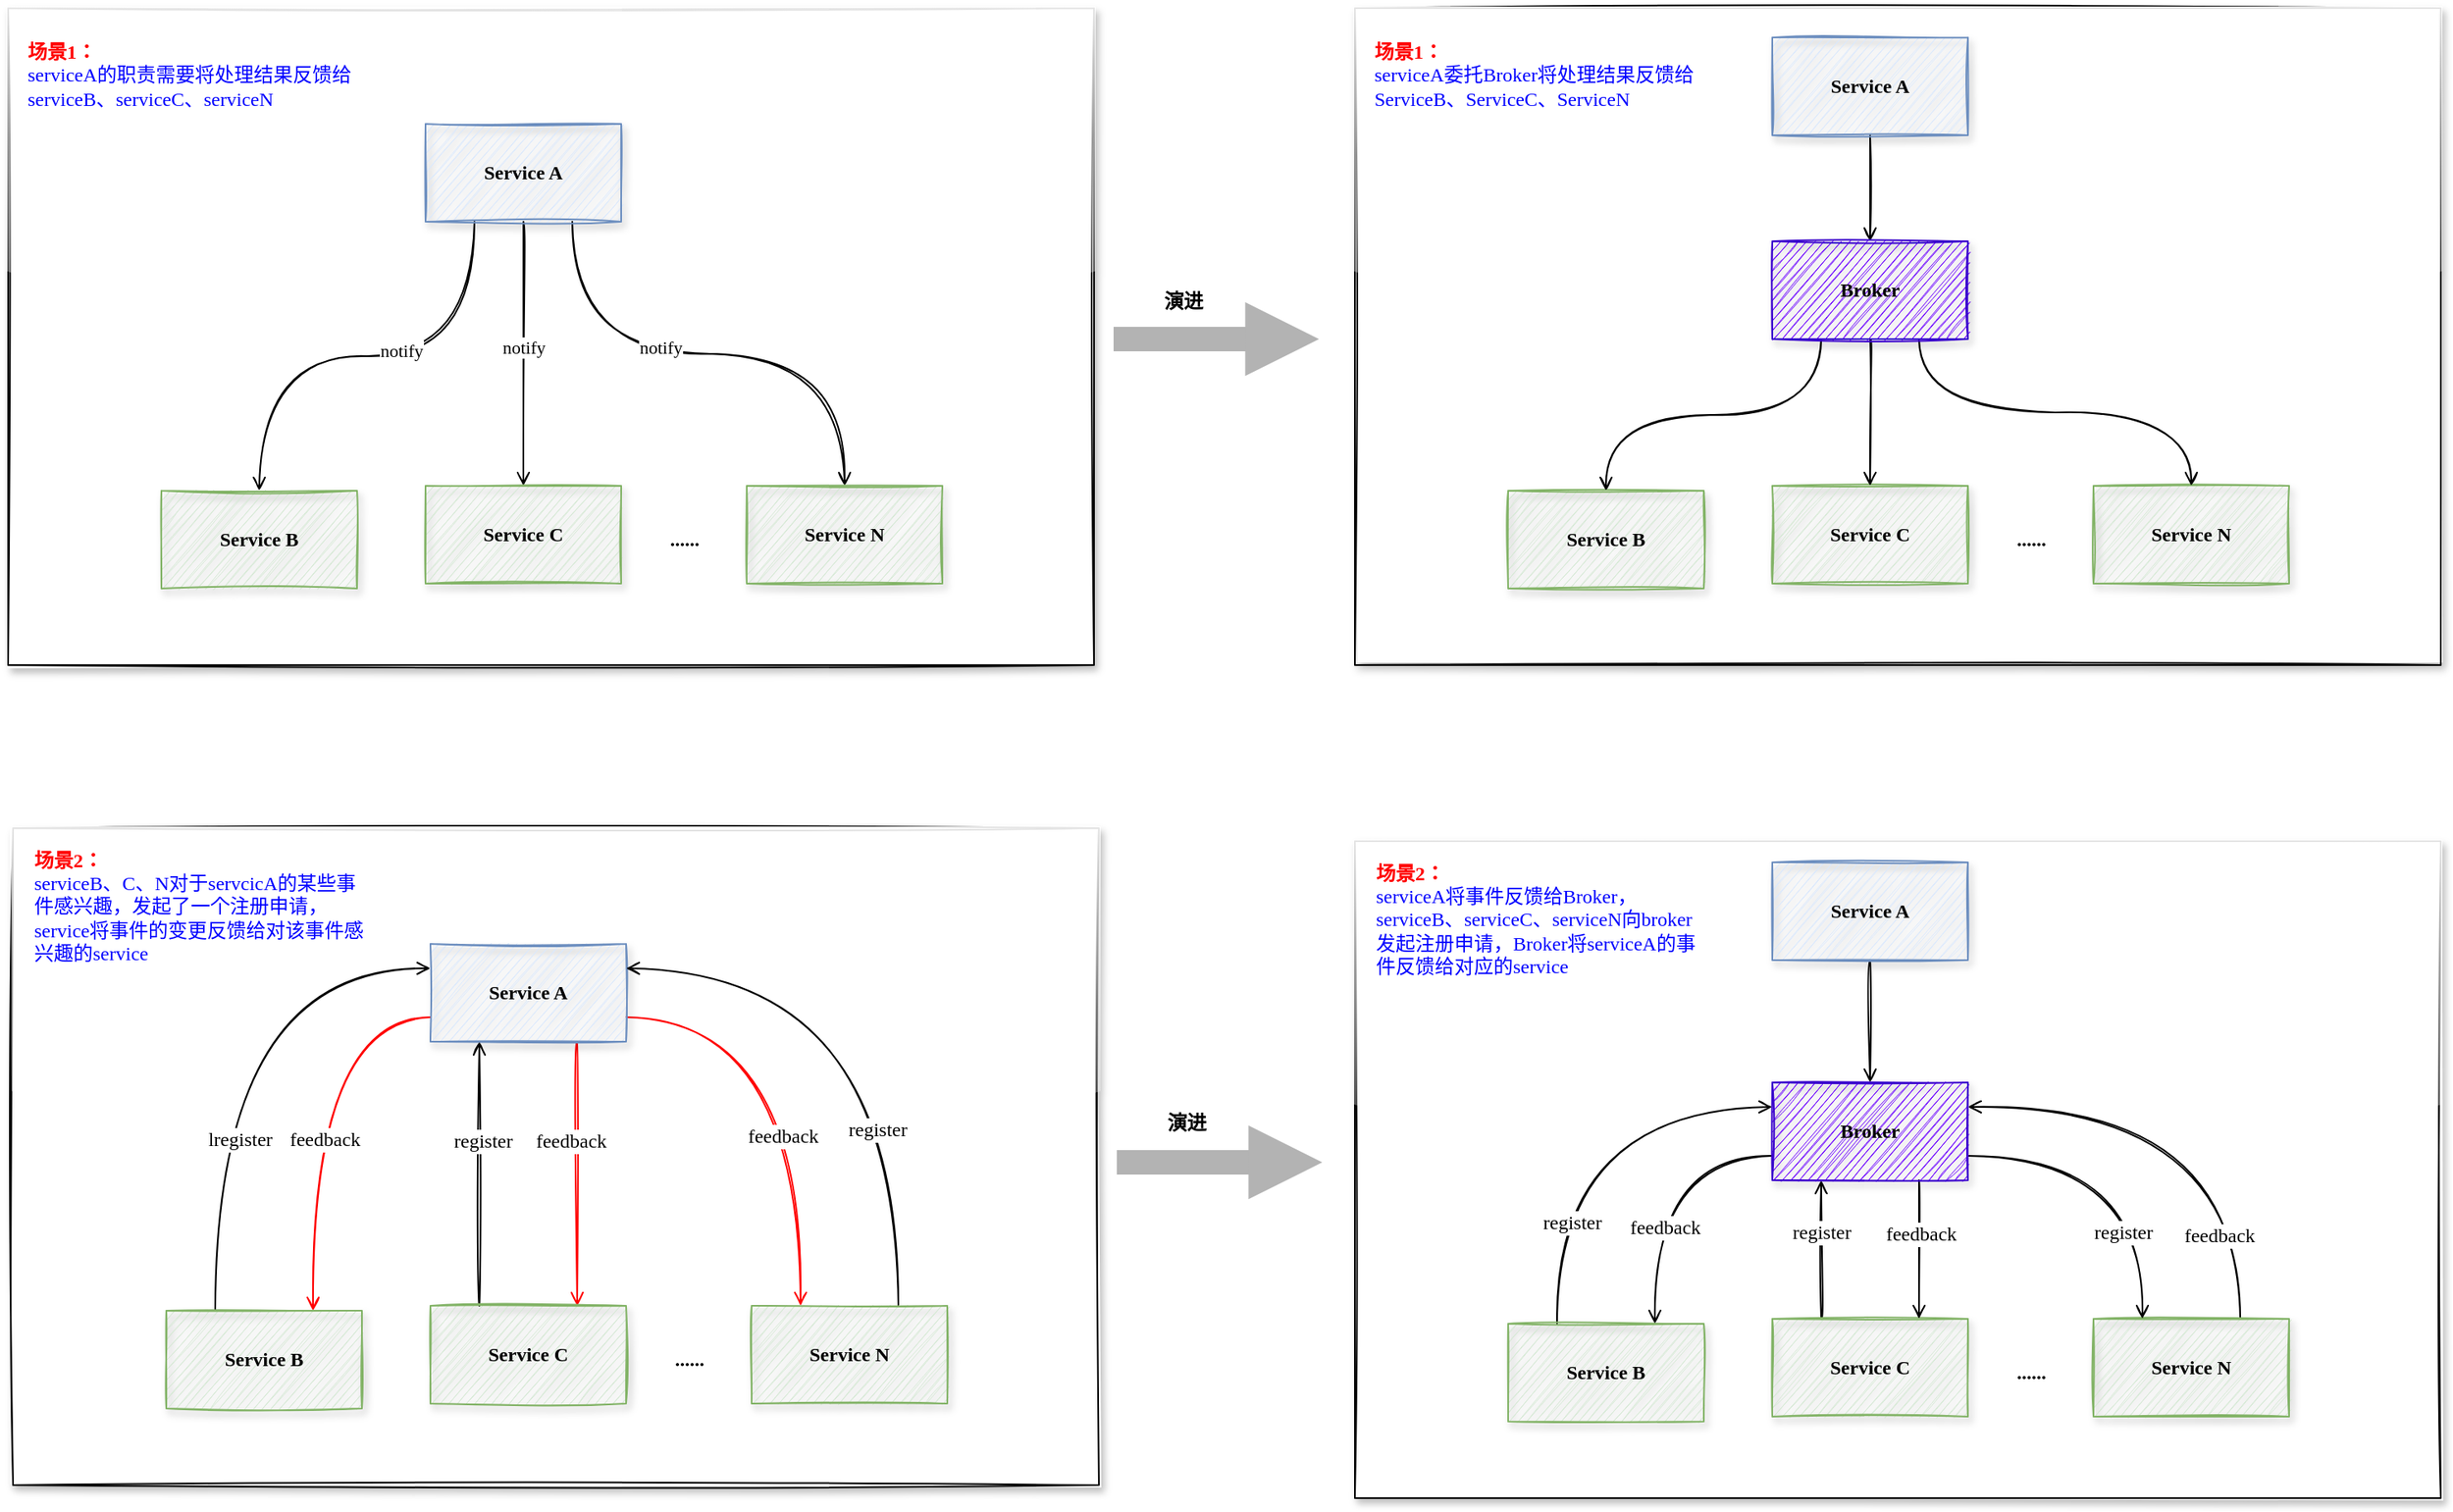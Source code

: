 <mxfile version="20.3.2" type="github">
  <diagram id="xd_ivLJh1A_-zqhclp_y" name="Page-1">
    <mxGraphModel dx="788" dy="445" grid="0" gridSize="10" guides="1" tooltips="1" connect="1" arrows="1" fold="1" page="1" pageScale="1" pageWidth="827" pageHeight="1169" math="0" shadow="0">
      <root>
        <mxCell id="0" />
        <mxCell id="1" parent="0" />
        <mxCell id="wBiFnpuhDJ96sovLaJxK-18" value="" style="rounded=0;whiteSpace=wrap;html=1;shadow=1;sketch=1;fontFamily=Indie Flower;fontSource=https%3A%2F%2Ffonts.googleapis.com%2Fcss%3Ffamily%3DIndie%2BFlower;glass=1;" vertex="1" parent="1">
          <mxGeometry x="84" y="40" width="666" height="403" as="geometry" />
        </mxCell>
        <mxCell id="wBiFnpuhDJ96sovLaJxK-11" style="edgeStyle=orthogonalEdgeStyle;orthogonalLoop=1;jettySize=auto;html=1;exitX=0.25;exitY=1;exitDx=0;exitDy=0;entryX=0.5;entryY=0;entryDx=0;entryDy=0;fontFamily=Indie Flower;fontSource=https%3A%2F%2Ffonts.googleapis.com%2Fcss%3Ffamily%3DIndie%2BFlower;endArrow=open;endFill=0;curved=1;sketch=1;shadow=0;" edge="1" parent="1" source="wBiFnpuhDJ96sovLaJxK-5" target="wBiFnpuhDJ96sovLaJxK-6">
          <mxGeometry relative="1" as="geometry" />
        </mxCell>
        <mxCell id="wBiFnpuhDJ96sovLaJxK-15" value="notify" style="edgeLabel;html=1;align=center;verticalAlign=middle;resizable=0;points=[];fontFamily=Indie Flower;" vertex="1" connectable="0" parent="wBiFnpuhDJ96sovLaJxK-11">
          <mxGeometry x="-0.143" y="-4" relative="1" as="geometry">
            <mxPoint as="offset" />
          </mxGeometry>
        </mxCell>
        <mxCell id="wBiFnpuhDJ96sovLaJxK-12" style="edgeStyle=orthogonalEdgeStyle;curved=1;sketch=1;orthogonalLoop=1;jettySize=auto;html=1;exitX=0.5;exitY=1;exitDx=0;exitDy=0;shadow=0;fontFamily=Indie Flower;fontSource=https%3A%2F%2Ffonts.googleapis.com%2Fcss%3Ffamily%3DIndie%2BFlower;endArrow=open;endFill=0;" edge="1" parent="1" source="wBiFnpuhDJ96sovLaJxK-5" target="wBiFnpuhDJ96sovLaJxK-9">
          <mxGeometry relative="1" as="geometry" />
        </mxCell>
        <mxCell id="wBiFnpuhDJ96sovLaJxK-16" value="notify" style="edgeLabel;html=1;align=center;verticalAlign=middle;resizable=0;points=[];fontFamily=Indie Flower;" vertex="1" connectable="0" parent="wBiFnpuhDJ96sovLaJxK-12">
          <mxGeometry x="-0.086" y="-1" relative="1" as="geometry">
            <mxPoint x="1" y="3" as="offset" />
          </mxGeometry>
        </mxCell>
        <mxCell id="wBiFnpuhDJ96sovLaJxK-13" style="edgeStyle=orthogonalEdgeStyle;curved=1;sketch=1;orthogonalLoop=1;jettySize=auto;html=1;exitX=0.75;exitY=1;exitDx=0;exitDy=0;shadow=0;fontFamily=Indie Flower;fontSource=https%3A%2F%2Ffonts.googleapis.com%2Fcss%3Ffamily%3DIndie%2BFlower;endArrow=open;endFill=0;" edge="1" parent="1" source="wBiFnpuhDJ96sovLaJxK-5" target="wBiFnpuhDJ96sovLaJxK-10">
          <mxGeometry relative="1" as="geometry" />
        </mxCell>
        <mxCell id="wBiFnpuhDJ96sovLaJxK-17" value="notify" style="edgeLabel;html=1;align=center;verticalAlign=middle;resizable=0;points=[];fontFamily=Indie Flower;" vertex="1" connectable="0" parent="wBiFnpuhDJ96sovLaJxK-13">
          <mxGeometry x="-0.089" relative="1" as="geometry">
            <mxPoint x="-15" y="-4" as="offset" />
          </mxGeometry>
        </mxCell>
        <mxCell id="wBiFnpuhDJ96sovLaJxK-5" value="&lt;b&gt;Service A&lt;/b&gt;" style="rounded=0;whiteSpace=wrap;html=1;fillColor=#dae8fc;strokeColor=#6c8ebf;sketch=1;shadow=1;fontFamily=Indie Flower;fontSource=https%3A%2F%2Ffonts.googleapis.com%2Fcss%3Ffamily%3DIndie%2BFlower;" vertex="1" parent="1">
          <mxGeometry x="340" y="111" width="120" height="60" as="geometry" />
        </mxCell>
        <mxCell id="wBiFnpuhDJ96sovLaJxK-6" value="&lt;b&gt;&lt;font data-font-src=&quot;https://fonts.googleapis.com/css?family=Indie+Flower&quot; face=&quot;Indie Flower&quot;&gt;Service B&lt;/font&gt;&lt;/b&gt;" style="rounded=0;whiteSpace=wrap;html=1;sketch=1;shadow=1;fillColor=#d5e8d4;strokeColor=#82b366;" vertex="1" parent="1">
          <mxGeometry x="178" y="336" width="120" height="60" as="geometry" />
        </mxCell>
        <mxCell id="wBiFnpuhDJ96sovLaJxK-9" value="&lt;b&gt;&lt;font data-font-src=&quot;https://fonts.googleapis.com/css?family=Indie+Flower&quot; face=&quot;Indie Flower&quot;&gt;Service C&lt;/font&gt;&lt;/b&gt;" style="rounded=0;whiteSpace=wrap;html=1;sketch=1;shadow=1;fillColor=#d5e8d4;strokeColor=#82b366;" vertex="1" parent="1">
          <mxGeometry x="340" y="333" width="120" height="60" as="geometry" />
        </mxCell>
        <mxCell id="wBiFnpuhDJ96sovLaJxK-10" value="&lt;b&gt;&lt;font data-font-src=&quot;https://fonts.googleapis.com/css?family=Indie+Flower&quot; face=&quot;Indie Flower&quot;&gt;Service N&lt;/font&gt;&lt;/b&gt;" style="rounded=0;whiteSpace=wrap;html=1;sketch=1;shadow=1;fillColor=#d5e8d4;strokeColor=#82b366;" vertex="1" parent="1">
          <mxGeometry x="537" y="333" width="120" height="60" as="geometry" />
        </mxCell>
        <mxCell id="wBiFnpuhDJ96sovLaJxK-14" value="......" style="text;html=1;strokeColor=none;fillColor=none;align=center;verticalAlign=middle;whiteSpace=wrap;rounded=0;shadow=1;sketch=1;fontFamily=Indie Flower;fontSource=https%3A%2F%2Ffonts.googleapis.com%2Fcss%3Ffamily%3DIndie%2BFlower;fontStyle=1" vertex="1" parent="1">
          <mxGeometry x="479" y="351" width="40" height="30" as="geometry" />
        </mxCell>
        <mxCell id="wBiFnpuhDJ96sovLaJxK-19" value="&lt;b&gt;&lt;font color=&quot;#ff0000&quot;&gt;场景1：&lt;/font&gt;&lt;br&gt;&lt;/b&gt;&lt;font data-font-src=&quot;https://fonts.googleapis.com/css?family=Indie+Flower&quot; style=&quot;font-size: 12px;&quot;&gt;serviceA&lt;/font&gt;的职责需要将处理结果反馈给&lt;font data-font-src=&quot;https://fonts.googleapis.com/css?family=Indie+Flower&quot;&gt;serviceB&lt;/font&gt;、&lt;font data-font-src=&quot;https://fonts.googleapis.com/css?family=Indie+Flower&quot;&gt;serviceC&lt;/font&gt;、&lt;font data-font-src=&quot;https://fonts.googleapis.com/css?family=Indie+Flower&quot;&gt;serviceN&lt;/font&gt;" style="text;html=1;strokeColor=none;fillColor=none;align=left;verticalAlign=middle;whiteSpace=wrap;rounded=0;shadow=1;glass=1;sketch=1;fontFamily=ZCOOL KuaiLe;fontSource=https%3A%2F%2Ffonts.googleapis.com%2Fcss%3Ffamily%3DZCOOL%2BKuaiLe;fontColor=#0000FF;" vertex="1" parent="1">
          <mxGeometry x="94" y="58" width="208" height="46" as="geometry" />
        </mxCell>
        <mxCell id="wBiFnpuhDJ96sovLaJxK-20" value="" style="rounded=0;whiteSpace=wrap;html=1;shadow=1;sketch=1;fontFamily=Indie Flower;fontSource=https%3A%2F%2Ffonts.googleapis.com%2Fcss%3Ffamily%3DIndie%2BFlower;glass=1;" vertex="1" parent="1">
          <mxGeometry x="87" y="543" width="666" height="403" as="geometry" />
        </mxCell>
        <mxCell id="wBiFnpuhDJ96sovLaJxK-40" style="edgeStyle=orthogonalEdgeStyle;curved=1;sketch=1;orthogonalLoop=1;jettySize=auto;html=1;exitX=0;exitY=0.75;exitDx=0;exitDy=0;entryX=0.75;entryY=0;entryDx=0;entryDy=0;shadow=0;fontFamily=Indie Flower;fontSource=https%3A%2F%2Ffonts.googleapis.com%2Fcss%3Ffamily%3DIndie%2BFlower;fontSize=12;fontColor=#000000;endArrow=open;endFill=0;strokeColor=#FF0000;" edge="1" parent="1" source="wBiFnpuhDJ96sovLaJxK-27" target="wBiFnpuhDJ96sovLaJxK-28">
          <mxGeometry relative="1" as="geometry" />
        </mxCell>
        <mxCell id="wBiFnpuhDJ96sovLaJxK-43" value="feedback" style="edgeLabel;html=1;align=center;verticalAlign=middle;resizable=0;points=[];fontSize=12;fontFamily=Indie Flower;fontColor=#000000;" vertex="1" connectable="0" parent="wBiFnpuhDJ96sovLaJxK-40">
          <mxGeometry x="0.167" y="7" relative="1" as="geometry">
            <mxPoint as="offset" />
          </mxGeometry>
        </mxCell>
        <mxCell id="wBiFnpuhDJ96sovLaJxK-41" style="edgeStyle=orthogonalEdgeStyle;curved=1;sketch=1;orthogonalLoop=1;jettySize=auto;html=1;exitX=0.75;exitY=1;exitDx=0;exitDy=0;entryX=0.75;entryY=0;entryDx=0;entryDy=0;shadow=0;strokeColor=#FF0000;fontFamily=Indie Flower;fontSource=https%3A%2F%2Ffonts.googleapis.com%2Fcss%3Ffamily%3DIndie%2BFlower;fontSize=12;fontColor=#000000;endArrow=open;endFill=0;" edge="1" parent="1" source="wBiFnpuhDJ96sovLaJxK-27" target="wBiFnpuhDJ96sovLaJxK-29">
          <mxGeometry relative="1" as="geometry" />
        </mxCell>
        <mxCell id="wBiFnpuhDJ96sovLaJxK-44" value="feedback" style="edgeLabel;html=1;align=center;verticalAlign=middle;resizable=0;points=[];fontSize=12;fontFamily=Indie Flower;fontColor=#000000;" vertex="1" connectable="0" parent="wBiFnpuhDJ96sovLaJxK-41">
          <mxGeometry x="-0.268" y="-3" relative="1" as="geometry">
            <mxPoint x="-1" y="1" as="offset" />
          </mxGeometry>
        </mxCell>
        <mxCell id="wBiFnpuhDJ96sovLaJxK-42" style="edgeStyle=orthogonalEdgeStyle;curved=1;sketch=1;orthogonalLoop=1;jettySize=auto;html=1;exitX=1;exitY=0.75;exitDx=0;exitDy=0;entryX=0.25;entryY=0;entryDx=0;entryDy=0;shadow=0;strokeColor=#FF0000;fontFamily=Indie Flower;fontSource=https%3A%2F%2Ffonts.googleapis.com%2Fcss%3Ffamily%3DIndie%2BFlower;fontSize=12;fontColor=#000000;endArrow=open;endFill=0;" edge="1" parent="1" source="wBiFnpuhDJ96sovLaJxK-27" target="wBiFnpuhDJ96sovLaJxK-30">
          <mxGeometry relative="1" as="geometry" />
        </mxCell>
        <mxCell id="wBiFnpuhDJ96sovLaJxK-45" value="feedback" style="edgeLabel;html=1;align=center;verticalAlign=middle;resizable=0;points=[];fontSize=12;fontFamily=Indie Flower;fontColor=#000000;" vertex="1" connectable="0" parent="wBiFnpuhDJ96sovLaJxK-42">
          <mxGeometry x="0.266" y="-11" relative="1" as="geometry">
            <mxPoint as="offset" />
          </mxGeometry>
        </mxCell>
        <mxCell id="wBiFnpuhDJ96sovLaJxK-27" value="&lt;b&gt;Service A&lt;/b&gt;" style="rounded=0;whiteSpace=wrap;html=1;fillColor=#dae8fc;strokeColor=#6c8ebf;sketch=1;shadow=1;fontFamily=Indie Flower;fontSource=https%3A%2F%2Ffonts.googleapis.com%2Fcss%3Ffamily%3DIndie%2BFlower;" vertex="1" parent="1">
          <mxGeometry x="343" y="614" width="120" height="60" as="geometry" />
        </mxCell>
        <mxCell id="wBiFnpuhDJ96sovLaJxK-33" style="edgeStyle=orthogonalEdgeStyle;curved=1;sketch=1;orthogonalLoop=1;jettySize=auto;html=1;exitX=0.25;exitY=0;exitDx=0;exitDy=0;entryX=0;entryY=0.25;entryDx=0;entryDy=0;shadow=0;fontFamily=Indie Flower;fontSource=https%3A%2F%2Ffonts.googleapis.com%2Fcss%3Ffamily%3DIndie%2BFlower;fontSize=12;fontColor=#0000FF;endArrow=open;endFill=0;" edge="1" parent="1" source="wBiFnpuhDJ96sovLaJxK-28" target="wBiFnpuhDJ96sovLaJxK-27">
          <mxGeometry relative="1" as="geometry" />
        </mxCell>
        <mxCell id="wBiFnpuhDJ96sovLaJxK-37" value="lregister" style="edgeLabel;html=1;align=center;verticalAlign=middle;resizable=0;points=[];fontSize=12;fontFamily=Indie Flower;fontColor=#000000;" vertex="1" connectable="0" parent="wBiFnpuhDJ96sovLaJxK-33">
          <mxGeometry x="-0.383" y="-15" relative="1" as="geometry">
            <mxPoint as="offset" />
          </mxGeometry>
        </mxCell>
        <mxCell id="wBiFnpuhDJ96sovLaJxK-28" value="&lt;b&gt;&lt;font data-font-src=&quot;https://fonts.googleapis.com/css?family=Indie+Flower&quot; face=&quot;Indie Flower&quot;&gt;Service B&lt;/font&gt;&lt;/b&gt;" style="rounded=0;whiteSpace=wrap;html=1;sketch=1;shadow=1;fillColor=#d5e8d4;strokeColor=#82b366;" vertex="1" parent="1">
          <mxGeometry x="181" y="839" width="120" height="60" as="geometry" />
        </mxCell>
        <mxCell id="wBiFnpuhDJ96sovLaJxK-34" style="edgeStyle=orthogonalEdgeStyle;curved=1;sketch=1;orthogonalLoop=1;jettySize=auto;html=1;exitX=0.25;exitY=0;exitDx=0;exitDy=0;shadow=0;fontFamily=Indie Flower;fontSource=https%3A%2F%2Ffonts.googleapis.com%2Fcss%3Ffamily%3DIndie%2BFlower;fontSize=12;fontColor=#0000FF;endArrow=open;endFill=0;entryX=0.25;entryY=1;entryDx=0;entryDy=0;" edge="1" parent="1" source="wBiFnpuhDJ96sovLaJxK-29" target="wBiFnpuhDJ96sovLaJxK-27">
          <mxGeometry relative="1" as="geometry" />
        </mxCell>
        <mxCell id="wBiFnpuhDJ96sovLaJxK-38" value="register" style="edgeLabel;html=1;align=center;verticalAlign=middle;resizable=0;points=[];fontSize=12;fontFamily=Indie Flower;fontColor=#000000;" vertex="1" connectable="0" parent="wBiFnpuhDJ96sovLaJxK-34">
          <mxGeometry x="0.189" y="-1" relative="1" as="geometry">
            <mxPoint x="1" y="-5" as="offset" />
          </mxGeometry>
        </mxCell>
        <mxCell id="wBiFnpuhDJ96sovLaJxK-29" value="&lt;b&gt;&lt;font data-font-src=&quot;https://fonts.googleapis.com/css?family=Indie+Flower&quot; face=&quot;Indie Flower&quot;&gt;Service C&lt;/font&gt;&lt;/b&gt;" style="rounded=0;whiteSpace=wrap;html=1;sketch=1;shadow=1;fillColor=#d5e8d4;strokeColor=#82b366;" vertex="1" parent="1">
          <mxGeometry x="343" y="836" width="120" height="60" as="geometry" />
        </mxCell>
        <mxCell id="wBiFnpuhDJ96sovLaJxK-35" style="edgeStyle=orthogonalEdgeStyle;curved=1;sketch=1;orthogonalLoop=1;jettySize=auto;html=1;exitX=0.75;exitY=0;exitDx=0;exitDy=0;entryX=1;entryY=0.25;entryDx=0;entryDy=0;shadow=0;fontFamily=Indie Flower;fontSource=https%3A%2F%2Ffonts.googleapis.com%2Fcss%3Ffamily%3DIndie%2BFlower;fontSize=12;fontColor=#0000FF;endArrow=open;endFill=0;" edge="1" parent="1" source="wBiFnpuhDJ96sovLaJxK-30" target="wBiFnpuhDJ96sovLaJxK-27">
          <mxGeometry relative="1" as="geometry" />
        </mxCell>
        <mxCell id="wBiFnpuhDJ96sovLaJxK-39" value="register" style="edgeLabel;html=1;align=center;verticalAlign=middle;resizable=0;points=[];fontSize=12;fontFamily=Indie Flower;fontColor=#000000;" vertex="1" connectable="0" parent="wBiFnpuhDJ96sovLaJxK-35">
          <mxGeometry x="-0.397" y="14" relative="1" as="geometry">
            <mxPoint x="1" y="5" as="offset" />
          </mxGeometry>
        </mxCell>
        <mxCell id="wBiFnpuhDJ96sovLaJxK-30" value="&lt;b&gt;&lt;font data-font-src=&quot;https://fonts.googleapis.com/css?family=Indie+Flower&quot; face=&quot;Indie Flower&quot;&gt;Service N&lt;/font&gt;&lt;/b&gt;" style="rounded=0;whiteSpace=wrap;html=1;sketch=1;shadow=1;fillColor=#d5e8d4;strokeColor=#82b366;" vertex="1" parent="1">
          <mxGeometry x="540" y="836" width="120" height="60" as="geometry" />
        </mxCell>
        <mxCell id="wBiFnpuhDJ96sovLaJxK-31" value="......" style="text;html=1;strokeColor=none;fillColor=none;align=center;verticalAlign=middle;whiteSpace=wrap;rounded=0;shadow=1;sketch=1;fontFamily=Indie Flower;fontSource=https%3A%2F%2Ffonts.googleapis.com%2Fcss%3Ffamily%3DIndie%2BFlower;fontStyle=1" vertex="1" parent="1">
          <mxGeometry x="482" y="854" width="40" height="30" as="geometry" />
        </mxCell>
        <mxCell id="wBiFnpuhDJ96sovLaJxK-32" value="&lt;b&gt;&lt;font color=&quot;#ff0000&quot;&gt;场景2：&lt;/font&gt;&lt;br&gt;&lt;/b&gt;&lt;font data-font-src=&quot;https://fonts.googleapis.com/css?family=Indie+Flower&quot; style=&quot;font-size: 12px;&quot;&gt;serviceB、C、N对于servcicA的某些事件感兴趣，发起了一个注册申请，service将事件的变更反馈给对该事件感兴趣的service&lt;/font&gt;" style="text;html=1;strokeColor=none;fillColor=none;align=left;verticalAlign=middle;whiteSpace=wrap;rounded=0;shadow=1;glass=1;sketch=1;fontFamily=ZCOOL KuaiLe;fontSource=https%3A%2F%2Ffonts.googleapis.com%2Fcss%3Ffamily%3DZCOOL%2BKuaiLe;fontColor=#0000FF;" vertex="1" parent="1">
          <mxGeometry x="98" y="576" width="207" height="30" as="geometry" />
        </mxCell>
        <mxCell id="wBiFnpuhDJ96sovLaJxK-46" value="" style="endArrow=block;html=1;rounded=0;sketch=0;strokeColor=#B3B3B3;strokeWidth=15;endFill=1;shadow=0;fontFamily=ZCOOL KuaiLe;fontSource=https%3A%2F%2Ffonts.googleapis.com%2Fcss%3Ffamily%3DZCOOL%2BKuaiLe;fontSize=12;fontColor=#000000;curved=1;" edge="1" parent="1">
          <mxGeometry relative="1" as="geometry">
            <mxPoint x="762" y="243" as="sourcePoint" />
            <mxPoint x="888" y="243" as="targetPoint" />
          </mxGeometry>
        </mxCell>
        <mxCell id="wBiFnpuhDJ96sovLaJxK-47" value="" style="endArrow=block;html=1;rounded=0;sketch=0;strokeColor=#B3B3B3;strokeWidth=15;endFill=1;shadow=0;fontFamily=ZCOOL KuaiLe;fontSource=https%3A%2F%2Ffonts.googleapis.com%2Fcss%3Ffamily%3DZCOOL%2BKuaiLe;fontSize=12;fontColor=#000000;curved=1;" edge="1" parent="1">
          <mxGeometry relative="1" as="geometry">
            <mxPoint x="764" y="748" as="sourcePoint" />
            <mxPoint x="890" y="748" as="targetPoint" />
          </mxGeometry>
        </mxCell>
        <mxCell id="wBiFnpuhDJ96sovLaJxK-48" value="" style="rounded=0;whiteSpace=wrap;html=1;shadow=1;sketch=1;fontFamily=Indie Flower;fontSource=https%3A%2F%2Ffonts.googleapis.com%2Fcss%3Ffamily%3DIndie%2BFlower;glass=1;" vertex="1" parent="1">
          <mxGeometry x="910" y="40" width="666" height="403" as="geometry" />
        </mxCell>
        <mxCell id="wBiFnpuhDJ96sovLaJxK-83" style="edgeStyle=orthogonalEdgeStyle;curved=1;sketch=1;orthogonalLoop=1;jettySize=auto;html=1;exitX=0.5;exitY=1;exitDx=0;exitDy=0;shadow=0;strokeColor=#000000;strokeWidth=1;fontFamily=ZCOOL KuaiLe;fontSource=https%3A%2F%2Ffonts.googleapis.com%2Fcss%3Ffamily%3DZCOOL%2BKuaiLe;fontSize=12;fontColor=#000000;endArrow=open;endFill=0;" edge="1" parent="1" source="wBiFnpuhDJ96sovLaJxK-55" target="wBiFnpuhDJ96sovLaJxK-80">
          <mxGeometry relative="1" as="geometry" />
        </mxCell>
        <mxCell id="wBiFnpuhDJ96sovLaJxK-55" value="&lt;b&gt;Service A&lt;/b&gt;" style="rounded=0;whiteSpace=wrap;html=1;fillColor=#dae8fc;strokeColor=#6c8ebf;sketch=1;shadow=1;fontFamily=Indie Flower;fontSource=https%3A%2F%2Ffonts.googleapis.com%2Fcss%3Ffamily%3DIndie%2BFlower;" vertex="1" parent="1">
          <mxGeometry x="1166" y="58" width="120" height="60" as="geometry" />
        </mxCell>
        <mxCell id="wBiFnpuhDJ96sovLaJxK-56" value="&lt;b&gt;&lt;font data-font-src=&quot;https://fonts.googleapis.com/css?family=Indie+Flower&quot; face=&quot;Indie Flower&quot;&gt;Service B&lt;/font&gt;&lt;/b&gt;" style="rounded=0;whiteSpace=wrap;html=1;sketch=1;shadow=1;fillColor=#d5e8d4;strokeColor=#82b366;" vertex="1" parent="1">
          <mxGeometry x="1004" y="336" width="120" height="60" as="geometry" />
        </mxCell>
        <mxCell id="wBiFnpuhDJ96sovLaJxK-57" value="&lt;b&gt;&lt;font data-font-src=&quot;https://fonts.googleapis.com/css?family=Indie+Flower&quot; face=&quot;Indie Flower&quot;&gt;Service C&lt;/font&gt;&lt;/b&gt;" style="rounded=0;whiteSpace=wrap;html=1;sketch=1;shadow=1;fillColor=#d5e8d4;strokeColor=#82b366;" vertex="1" parent="1">
          <mxGeometry x="1166" y="333" width="120" height="60" as="geometry" />
        </mxCell>
        <mxCell id="wBiFnpuhDJ96sovLaJxK-58" value="&lt;b&gt;&lt;font data-font-src=&quot;https://fonts.googleapis.com/css?family=Indie+Flower&quot; face=&quot;Indie Flower&quot;&gt;Service N&lt;/font&gt;&lt;/b&gt;" style="rounded=0;whiteSpace=wrap;html=1;sketch=1;shadow=1;fillColor=#d5e8d4;strokeColor=#82b366;" vertex="1" parent="1">
          <mxGeometry x="1363" y="333" width="120" height="60" as="geometry" />
        </mxCell>
        <mxCell id="wBiFnpuhDJ96sovLaJxK-59" value="......" style="text;html=1;strokeColor=none;fillColor=none;align=center;verticalAlign=middle;whiteSpace=wrap;rounded=0;shadow=1;sketch=1;fontFamily=Indie Flower;fontSource=https%3A%2F%2Ffonts.googleapis.com%2Fcss%3Ffamily%3DIndie%2BFlower;fontStyle=1" vertex="1" parent="1">
          <mxGeometry x="1305" y="351" width="40" height="30" as="geometry" />
        </mxCell>
        <mxCell id="wBiFnpuhDJ96sovLaJxK-60" value="&lt;b&gt;&lt;font color=&quot;#ff0000&quot;&gt;场景1：&lt;/font&gt;&lt;br&gt;&lt;/b&gt;&lt;font data-font-src=&quot;https://fonts.googleapis.com/css?family=Indie+Flower&quot; style=&quot;font-size: 12px;&quot;&gt;serviceA委托Broker将处理结果反馈给ServiceB、ServiceC、ServiceN&lt;/font&gt;" style="text;html=1;strokeColor=none;fillColor=none;align=left;verticalAlign=middle;whiteSpace=wrap;rounded=0;shadow=1;glass=1;sketch=1;fontFamily=ZCOOL KuaiLe;fontSource=https%3A%2F%2Ffonts.googleapis.com%2Fcss%3Ffamily%3DZCOOL%2BKuaiLe;fontColor=#0000FF;" vertex="1" parent="1">
          <mxGeometry x="920" y="58" width="208" height="46" as="geometry" />
        </mxCell>
        <mxCell id="wBiFnpuhDJ96sovLaJxK-61" value="" style="rounded=0;whiteSpace=wrap;html=1;shadow=1;sketch=1;fontFamily=Indie Flower;fontSource=https%3A%2F%2Ffonts.googleapis.com%2Fcss%3Ffamily%3DIndie%2BFlower;glass=1;" vertex="1" parent="1">
          <mxGeometry x="910" y="551" width="666" height="403" as="geometry" />
        </mxCell>
        <mxCell id="wBiFnpuhDJ96sovLaJxK-94" style="edgeStyle=orthogonalEdgeStyle;curved=1;sketch=1;orthogonalLoop=1;jettySize=auto;html=1;exitX=0.5;exitY=1;exitDx=0;exitDy=0;shadow=0;strokeColor=#000000;strokeWidth=1;fontFamily=ZCOOL KuaiLe;fontSource=https%3A%2F%2Ffonts.googleapis.com%2Fcss%3Ffamily%3DZCOOL%2BKuaiLe;fontSize=12;fontColor=#000000;endArrow=open;endFill=0;" edge="1" parent="1" source="wBiFnpuhDJ96sovLaJxK-68" target="wBiFnpuhDJ96sovLaJxK-87">
          <mxGeometry relative="1" as="geometry" />
        </mxCell>
        <mxCell id="wBiFnpuhDJ96sovLaJxK-68" value="&lt;b&gt;Service A&lt;/b&gt;" style="rounded=0;whiteSpace=wrap;html=1;fillColor=#dae8fc;strokeColor=#6c8ebf;sketch=1;shadow=1;fontFamily=Indie Flower;fontSource=https%3A%2F%2Ffonts.googleapis.com%2Fcss%3Ffamily%3DIndie%2BFlower;" vertex="1" parent="1">
          <mxGeometry x="1166" y="564" width="120" height="60" as="geometry" />
        </mxCell>
        <mxCell id="wBiFnpuhDJ96sovLaJxK-88" style="edgeStyle=orthogonalEdgeStyle;curved=1;sketch=1;orthogonalLoop=1;jettySize=auto;html=1;exitX=0.25;exitY=0;exitDx=0;exitDy=0;entryX=0;entryY=0.25;entryDx=0;entryDy=0;shadow=0;strokeColor=#000000;strokeWidth=1;fontFamily=ZCOOL KuaiLe;fontSource=https%3A%2F%2Ffonts.googleapis.com%2Fcss%3Ffamily%3DZCOOL%2BKuaiLe;fontSize=12;fontColor=#000000;endArrow=open;endFill=0;" edge="1" parent="1" source="wBiFnpuhDJ96sovLaJxK-71" target="wBiFnpuhDJ96sovLaJxK-87">
          <mxGeometry relative="1" as="geometry" />
        </mxCell>
        <mxCell id="wBiFnpuhDJ96sovLaJxK-95" value="register" style="edgeLabel;html=1;align=center;verticalAlign=middle;resizable=0;points=[];fontSize=12;fontFamily=Indie Flower;fontColor=#000000;fontSource=https%3A%2F%2Ffonts.googleapis.com%2Fcss%3Ffamily%3DIndie%2BFlower;" vertex="1" connectable="0" parent="wBiFnpuhDJ96sovLaJxK-88">
          <mxGeometry x="-0.337" y="-25" relative="1" as="geometry">
            <mxPoint x="-16" y="26" as="offset" />
          </mxGeometry>
        </mxCell>
        <mxCell id="wBiFnpuhDJ96sovLaJxK-71" value="&lt;b&gt;&lt;font data-font-src=&quot;https://fonts.googleapis.com/css?family=Indie+Flower&quot; face=&quot;Indie Flower&quot;&gt;Service B&lt;/font&gt;&lt;/b&gt;" style="rounded=0;whiteSpace=wrap;html=1;sketch=1;shadow=1;fillColor=#d5e8d4;strokeColor=#82b366;" vertex="1" parent="1">
          <mxGeometry x="1004" y="847" width="120" height="60" as="geometry" />
        </mxCell>
        <mxCell id="wBiFnpuhDJ96sovLaJxK-89" style="edgeStyle=orthogonalEdgeStyle;curved=1;sketch=1;orthogonalLoop=1;jettySize=auto;html=1;exitX=0.25;exitY=0;exitDx=0;exitDy=0;entryX=0.25;entryY=1;entryDx=0;entryDy=0;shadow=0;strokeColor=#000000;strokeWidth=1;fontFamily=ZCOOL KuaiLe;fontSource=https%3A%2F%2Ffonts.googleapis.com%2Fcss%3Ffamily%3DZCOOL%2BKuaiLe;fontSize=12;fontColor=#000000;endArrow=open;endFill=0;" edge="1" parent="1" source="wBiFnpuhDJ96sovLaJxK-74" target="wBiFnpuhDJ96sovLaJxK-87">
          <mxGeometry relative="1" as="geometry" />
        </mxCell>
        <mxCell id="wBiFnpuhDJ96sovLaJxK-97" value="register" style="edgeLabel;html=1;align=center;verticalAlign=middle;resizable=0;points=[];fontSize=12;fontFamily=Indie Flower;fontColor=#000000;" vertex="1" connectable="0" parent="wBiFnpuhDJ96sovLaJxK-89">
          <mxGeometry x="0.329" relative="1" as="geometry">
            <mxPoint y="3" as="offset" />
          </mxGeometry>
        </mxCell>
        <mxCell id="wBiFnpuhDJ96sovLaJxK-74" value="&lt;b&gt;&lt;font data-font-src=&quot;https://fonts.googleapis.com/css?family=Indie+Flower&quot; face=&quot;Indie Flower&quot;&gt;Service C&lt;/font&gt;&lt;/b&gt;" style="rounded=0;whiteSpace=wrap;html=1;sketch=1;shadow=1;fillColor=#d5e8d4;strokeColor=#82b366;" vertex="1" parent="1">
          <mxGeometry x="1166" y="844" width="120" height="60" as="geometry" />
        </mxCell>
        <mxCell id="wBiFnpuhDJ96sovLaJxK-90" style="edgeStyle=orthogonalEdgeStyle;curved=1;sketch=1;orthogonalLoop=1;jettySize=auto;html=1;exitX=0.75;exitY=0;exitDx=0;exitDy=0;entryX=1;entryY=0.25;entryDx=0;entryDy=0;shadow=0;strokeColor=#000000;strokeWidth=1;fontFamily=ZCOOL KuaiLe;fontSource=https%3A%2F%2Ffonts.googleapis.com%2Fcss%3Ffamily%3DZCOOL%2BKuaiLe;fontSize=12;fontColor=#000000;endArrow=open;endFill=0;" edge="1" parent="1" source="wBiFnpuhDJ96sovLaJxK-77" target="wBiFnpuhDJ96sovLaJxK-87">
          <mxGeometry relative="1" as="geometry" />
        </mxCell>
        <mxCell id="wBiFnpuhDJ96sovLaJxK-100" value="feedback" style="edgeLabel;html=1;align=center;verticalAlign=middle;resizable=0;points=[];fontSize=12;fontFamily=Indie Flower;fontColor=#000000;" vertex="1" connectable="0" parent="wBiFnpuhDJ96sovLaJxK-90">
          <mxGeometry x="-0.423" y="29" relative="1" as="geometry">
            <mxPoint x="16" y="34" as="offset" />
          </mxGeometry>
        </mxCell>
        <mxCell id="wBiFnpuhDJ96sovLaJxK-77" value="&lt;b&gt;&lt;font data-font-src=&quot;https://fonts.googleapis.com/css?family=Indie+Flower&quot; face=&quot;Indie Flower&quot;&gt;Service N&lt;/font&gt;&lt;/b&gt;" style="rounded=0;whiteSpace=wrap;html=1;sketch=1;shadow=1;fillColor=#d5e8d4;strokeColor=#82b366;" vertex="1" parent="1">
          <mxGeometry x="1363" y="844" width="120" height="60" as="geometry" />
        </mxCell>
        <mxCell id="wBiFnpuhDJ96sovLaJxK-78" value="......" style="text;html=1;strokeColor=none;fillColor=none;align=center;verticalAlign=middle;whiteSpace=wrap;rounded=0;shadow=1;sketch=1;fontFamily=Indie Flower;fontSource=https%3A%2F%2Ffonts.googleapis.com%2Fcss%3Ffamily%3DIndie%2BFlower;fontStyle=1" vertex="1" parent="1">
          <mxGeometry x="1305" y="862" width="40" height="30" as="geometry" />
        </mxCell>
        <mxCell id="wBiFnpuhDJ96sovLaJxK-79" value="&lt;b&gt;&lt;font color=&quot;#ff0000&quot;&gt;场景2：&lt;/font&gt;&lt;br&gt;&lt;/b&gt;&lt;font data-font-src=&quot;https://fonts.googleapis.com/css?family=Indie+Flower&quot; style=&quot;font-size: 12px;&quot;&gt;serviceA将事件反馈给Broker，serviceB、serviceC、serviceN向broker发起注册申请，Broker将serviceA的事件反馈给对应的service&lt;/font&gt;" style="text;html=1;strokeColor=none;fillColor=none;align=left;verticalAlign=middle;whiteSpace=wrap;rounded=0;shadow=1;glass=1;sketch=1;fontFamily=ZCOOL KuaiLe;fontSource=https%3A%2F%2Ffonts.googleapis.com%2Fcss%3Ffamily%3DZCOOL%2BKuaiLe;fontColor=#0000FF;" vertex="1" parent="1">
          <mxGeometry x="921" y="584" width="207" height="30" as="geometry" />
        </mxCell>
        <mxCell id="wBiFnpuhDJ96sovLaJxK-84" style="edgeStyle=orthogonalEdgeStyle;curved=1;sketch=1;orthogonalLoop=1;jettySize=auto;html=1;exitX=0.25;exitY=1;exitDx=0;exitDy=0;entryX=0.5;entryY=0;entryDx=0;entryDy=0;shadow=0;strokeColor=#000000;strokeWidth=1;fontFamily=ZCOOL KuaiLe;fontSource=https%3A%2F%2Ffonts.googleapis.com%2Fcss%3Ffamily%3DZCOOL%2BKuaiLe;fontSize=12;fontColor=#000000;endArrow=open;endFill=0;" edge="1" parent="1" source="wBiFnpuhDJ96sovLaJxK-80" target="wBiFnpuhDJ96sovLaJxK-56">
          <mxGeometry relative="1" as="geometry" />
        </mxCell>
        <mxCell id="wBiFnpuhDJ96sovLaJxK-85" style="edgeStyle=orthogonalEdgeStyle;curved=1;sketch=1;orthogonalLoop=1;jettySize=auto;html=1;entryX=0.5;entryY=0;entryDx=0;entryDy=0;shadow=0;strokeColor=#000000;strokeWidth=1;fontFamily=ZCOOL KuaiLe;fontSource=https%3A%2F%2Ffonts.googleapis.com%2Fcss%3Ffamily%3DZCOOL%2BKuaiLe;fontSize=12;fontColor=#000000;endArrow=open;endFill=0;" edge="1" parent="1" source="wBiFnpuhDJ96sovLaJxK-80" target="wBiFnpuhDJ96sovLaJxK-57">
          <mxGeometry relative="1" as="geometry" />
        </mxCell>
        <mxCell id="wBiFnpuhDJ96sovLaJxK-86" style="edgeStyle=orthogonalEdgeStyle;curved=1;sketch=1;orthogonalLoop=1;jettySize=auto;html=1;exitX=0.75;exitY=1;exitDx=0;exitDy=0;shadow=0;strokeColor=#000000;strokeWidth=1;fontFamily=ZCOOL KuaiLe;fontSource=https%3A%2F%2Ffonts.googleapis.com%2Fcss%3Ffamily%3DZCOOL%2BKuaiLe;fontSize=12;fontColor=#000000;endArrow=open;endFill=0;" edge="1" parent="1" source="wBiFnpuhDJ96sovLaJxK-80" target="wBiFnpuhDJ96sovLaJxK-58">
          <mxGeometry relative="1" as="geometry" />
        </mxCell>
        <mxCell id="wBiFnpuhDJ96sovLaJxK-80" value="&lt;b&gt;&lt;font color=&quot;#000000&quot;&gt;Broker&lt;/font&gt;&lt;/b&gt;" style="rounded=0;whiteSpace=wrap;html=1;fillColor=#6a00ff;strokeColor=#3700CC;sketch=1;shadow=1;fontFamily=Indie Flower;fontSource=https%3A%2F%2Ffonts.googleapis.com%2Fcss%3Ffamily%3DIndie%2BFlower;fontColor=#ffffff;" vertex="1" parent="1">
          <mxGeometry x="1166" y="183" width="120" height="60" as="geometry" />
        </mxCell>
        <mxCell id="wBiFnpuhDJ96sovLaJxK-81" value="演进" style="text;html=1;strokeColor=none;fillColor=none;align=center;verticalAlign=middle;whiteSpace=wrap;rounded=0;shadow=1;glass=1;sketch=1;fontFamily=ZCOOL KuaiLe;fontSource=https%3A%2F%2Ffonts.googleapis.com%2Fcss%3Ffamily%3DZCOOL%2BKuaiLe;fontSize=12;fontColor=#000000;fontStyle=1" vertex="1" parent="1">
          <mxGeometry x="775" y="205" width="60" height="30" as="geometry" />
        </mxCell>
        <mxCell id="wBiFnpuhDJ96sovLaJxK-82" value="演进" style="text;html=1;strokeColor=none;fillColor=none;align=center;verticalAlign=middle;whiteSpace=wrap;rounded=0;shadow=1;glass=1;sketch=1;fontFamily=ZCOOL KuaiLe;fontSource=https%3A%2F%2Ffonts.googleapis.com%2Fcss%3Ffamily%3DZCOOL%2BKuaiLe;fontSize=12;fontColor=#000000;fontStyle=1" vertex="1" parent="1">
          <mxGeometry x="777" y="709" width="60" height="30" as="geometry" />
        </mxCell>
        <mxCell id="wBiFnpuhDJ96sovLaJxK-91" style="edgeStyle=orthogonalEdgeStyle;curved=1;sketch=1;orthogonalLoop=1;jettySize=auto;html=1;exitX=1;exitY=0.75;exitDx=0;exitDy=0;entryX=0.25;entryY=0;entryDx=0;entryDy=0;shadow=0;strokeColor=#000000;strokeWidth=1;fontFamily=ZCOOL KuaiLe;fontSource=https%3A%2F%2Ffonts.googleapis.com%2Fcss%3Ffamily%3DZCOOL%2BKuaiLe;fontSize=12;fontColor=#000000;endArrow=open;endFill=0;" edge="1" parent="1" source="wBiFnpuhDJ96sovLaJxK-87" target="wBiFnpuhDJ96sovLaJxK-77">
          <mxGeometry relative="1" as="geometry" />
        </mxCell>
        <mxCell id="wBiFnpuhDJ96sovLaJxK-99" value="register" style="edgeLabel;html=1;align=center;verticalAlign=middle;resizable=0;points=[];fontSize=12;fontFamily=Indie Flower;fontColor=#000000;" vertex="1" connectable="0" parent="wBiFnpuhDJ96sovLaJxK-91">
          <mxGeometry x="-0.258" y="-19" relative="1" as="geometry">
            <mxPoint x="18" y="28" as="offset" />
          </mxGeometry>
        </mxCell>
        <mxCell id="wBiFnpuhDJ96sovLaJxK-92" style="edgeStyle=orthogonalEdgeStyle;curved=1;sketch=1;orthogonalLoop=1;jettySize=auto;html=1;exitX=0.75;exitY=1;exitDx=0;exitDy=0;entryX=0.75;entryY=0;entryDx=0;entryDy=0;shadow=0;strokeColor=#000000;strokeWidth=1;fontFamily=ZCOOL KuaiLe;fontSource=https%3A%2F%2Ffonts.googleapis.com%2Fcss%3Ffamily%3DZCOOL%2BKuaiLe;fontSize=12;fontColor=#000000;endArrow=open;endFill=0;" edge="1" parent="1" source="wBiFnpuhDJ96sovLaJxK-87" target="wBiFnpuhDJ96sovLaJxK-74">
          <mxGeometry relative="1" as="geometry" />
        </mxCell>
        <mxCell id="wBiFnpuhDJ96sovLaJxK-98" value="feedback" style="edgeLabel;html=1;align=center;verticalAlign=middle;resizable=0;points=[];fontSize=12;fontFamily=Indie Flower;fontColor=#000000;" vertex="1" connectable="0" parent="wBiFnpuhDJ96sovLaJxK-92">
          <mxGeometry x="-0.153" y="1" relative="1" as="geometry">
            <mxPoint y="-3" as="offset" />
          </mxGeometry>
        </mxCell>
        <mxCell id="wBiFnpuhDJ96sovLaJxK-93" style="edgeStyle=orthogonalEdgeStyle;curved=1;sketch=1;orthogonalLoop=1;jettySize=auto;html=1;exitX=0;exitY=0.75;exitDx=0;exitDy=0;entryX=0.75;entryY=0;entryDx=0;entryDy=0;shadow=0;strokeColor=#000000;strokeWidth=1;fontFamily=ZCOOL KuaiLe;fontSource=https%3A%2F%2Ffonts.googleapis.com%2Fcss%3Ffamily%3DZCOOL%2BKuaiLe;fontSize=12;fontColor=#000000;endArrow=open;endFill=0;" edge="1" parent="1" source="wBiFnpuhDJ96sovLaJxK-87" target="wBiFnpuhDJ96sovLaJxK-71">
          <mxGeometry relative="1" as="geometry" />
        </mxCell>
        <mxCell id="wBiFnpuhDJ96sovLaJxK-96" value="feedback" style="edgeLabel;html=1;align=center;verticalAlign=middle;resizable=0;points=[];fontSize=12;fontFamily=Indie Flower;fontColor=#000000;" vertex="1" connectable="0" parent="wBiFnpuhDJ96sovLaJxK-93">
          <mxGeometry x="0.234" y="12" relative="1" as="geometry">
            <mxPoint x="-6" y="8" as="offset" />
          </mxGeometry>
        </mxCell>
        <mxCell id="wBiFnpuhDJ96sovLaJxK-87" value="&lt;b&gt;&lt;font color=&quot;#000000&quot;&gt;Broker&lt;/font&gt;&lt;/b&gt;" style="rounded=0;whiteSpace=wrap;html=1;fillColor=#6a00ff;strokeColor=#3700CC;sketch=1;shadow=1;fontFamily=Indie Flower;fontSource=https%3A%2F%2Ffonts.googleapis.com%2Fcss%3Ffamily%3DIndie%2BFlower;fontColor=#ffffff;" vertex="1" parent="1">
          <mxGeometry x="1166" y="699" width="120" height="60" as="geometry" />
        </mxCell>
      </root>
    </mxGraphModel>
  </diagram>
</mxfile>
